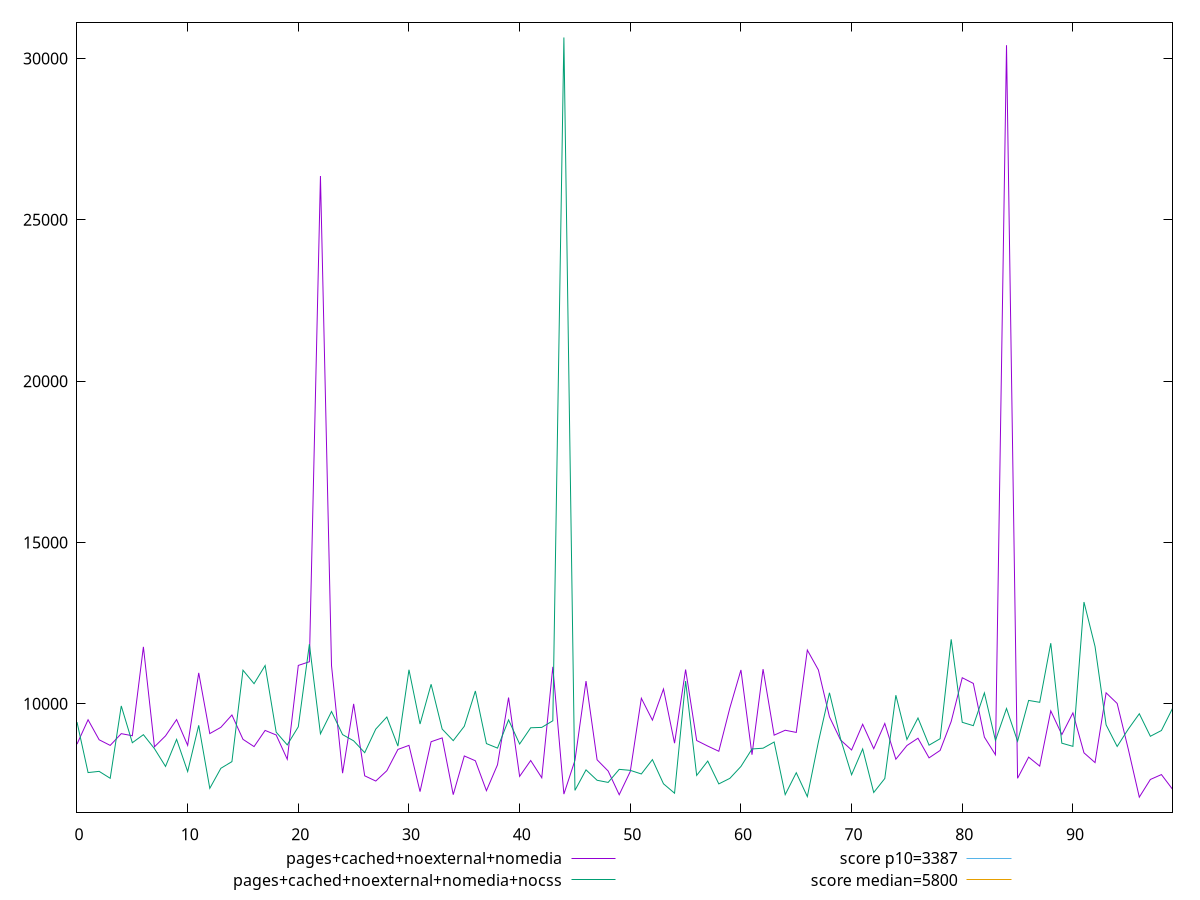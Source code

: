 reset

$pagesCachedNoexternalNomedia <<EOF
0 8745.35873721059
1 9500.680611001755
2 8880.47541873197
3 8705.712777207234
4 9070.076558033517
5 9005.164628502487
6 11761.542928161289
7 8662.211819800832
8 9001.031943901287
9 9506.441916089683
10 8707.792266118973
11 10954.355200109621
12 9071.857867472105
13 9266.366871013515
14 9648.884814156778
15 8893.908011632153
16 8668.86134759687
17 9170.278992635293
18 9028.55552153982
19 8276.116048507412
20 11186.511577235211
21 11299.090540440728
22 26359.7741357149
23 11180.189778683209
24 7844.525072245751
25 9992.415961486538
26 7762.556942320365
27 7600.876284713069
28 7921.065813715396
29 8580.56877610181
30 8707.105602972155
31 7272.2778345206225
32 8819.681986563843
33 8937.978019277936
34 7178.680357684302
35 8378.458865555152
36 8229.377660359978
37 7301.719916386438
38 8105.021159158516
39 10188.965147605848
40 7745.760525664196
41 8237.472564273692
42 7702.235222530768
43 11142.033937914373
44 7195.987677624649
45 8241.25005200488
46 10700.2408839768
47 8259.531045927999
48 7911.048729399044
49 7176.7893037982685
50 7897.971444438065
51 10166.835208797429
52 9489.529808192327
53 10453.992908679476
54 8774.123494837058
55 11057.061579847556
56 8857.442529305514
57 8685.204279690846
58 8523.5760293086
59 9868.858442313693
60 11044.684178466323
61 8417.245489337585
62 11069.76892870921
63 9023.794412914407
64 9175.440053828355
65 9108.517522716129
66 11661.511726433571
67 11045.042921130227
68 9590.302451030244
69 8874.10949919721
70 8563.305002938821
71 9360.884529930874
72 8604.539074869088
73 9385.325157119241
74 8277.68598393285
75 8701.458958697582
76 8928.063623232674
77 8319.279288819489
78 8549.569230369478
79 9446.649571534015
80 10803.894804068357
81 10627.50914753685
82 8962.403747751148
83 8415.802060029204
84 30414.412479850187
85 7685.647741147108
86 8342.381577353259
87 8064.157631222832
88 9776.759443041432
89 9040.946586474078
90 9713.035836834824
91 8475.824407359985
92 8172.564487663989
93 10336.01773092102
94 10006.09889001528
95 8595.23326729569
96 7101.3450040323405
97 7649.451169972765
98 7801.113839931368
99 7346.456873929303
EOF

$pagesCachedNoexternalNomediaNocss <<EOF
0 9429.42563697631
1 7863.125578611554
2 7901.005712771701
3 7686.3400516241
4 9929.595308215348
5 8788.521265373574
6 9038.274067468343
7 8604.01196116889
8 8053.803989318224
9 8892.38190890569
10 7894.992729029054
11 9328.235926384397
12 7374.504660479169
13 7995.62611963578
14 8203.372318120917
15 11037.453049997144
16 10619.546988857765
17 11182.513051304326
18 9115.815224587495
19 8721.299658560347
20 9283.484618837156
21 11843.54500987308
22 9065.31440796998
23 9756.833422770458
24 9040.99872633897
25 8847.441031381248
26 8480.5352314459
27 9211.654522730792
28 9585.97839702809
29 8683.661958101842
30 11050.650262004201
31 9368.466969663968
32 10602.22900857833
33 9212.494805171635
34 8853.017587758013
35 9298.861168167423
36 10392.501226920504
37 8762.003272351336
38 8622.377983803948
39 9496.626128330585
40 8748.913845226605
41 9252.455453994633
42 9264.180824295108
43 9469.323304720872
44 30654.661021671847
45 7311.391352010083
46 7947.351875194699
47 7624.3864988896985
48 7558.064767831608
49 7963.030691506979
50 7931.958390775937
51 7820.267209268081
52 8265.145615266527
53 7515.7609809837795
54 7223.820903090769
55 10700.616191728102
56 7775.351021914136
57 8219.862918600404
58 7511.938071708317
59 7684.2488698162215
60 8052.584192156157
61 8595.31854320957
62 8618.974120749717
63 8810.63015351582
64 7179.515424793235
65 7858.5882297984845
66 7118.04956366451
67 8814.757384948327
68 10337.462099630375
69 8914.20122388113
70 7795.105237638054
71 8596.07097426399
72 7245.53917200923
73 7679.122117865181
74 10262.415880671808
75 8890.394143644959
76 9555.61164703768
77 8713.146994788793
78 8912.557520403185
79 11995.618861647767
80 9421.89659103196
81 9317.643462913962
82 10332.698236456901
83 8860.122550161788
84 9850.65878587763
85 8835.271759661657
86 10099.98557195078
87 10041.713253179372
88 11874.927541220211
89 8774.407695219703
90 8676.369107700513
91 13151.024210605148
92 11772.413915997233
93 9342.166136739252
94 8672.691239808282
95 9207.49238821429
96 9687.629176657068
97 8988.16578676721
98 9167.968411781607
99 9851.27029576165
EOF

set key outside below
set xrange [0:99]
set yrange [6630.27868367955:31125.72734202464]
set trange [6630.27868367955:31125.72734202464]
set terminal svg size 640, 520 enhanced background rgb 'white'
set output "reprap/speed-index/comparison/line/3_vs_4.svg"

plot $pagesCachedNoexternalNomedia title "pages+cached+noexternal+nomedia" with line, \
     $pagesCachedNoexternalNomediaNocss title "pages+cached+noexternal+nomedia+nocss" with line, \
     3387 title "score p10=3387", \
     5800 title "score median=5800"

reset

